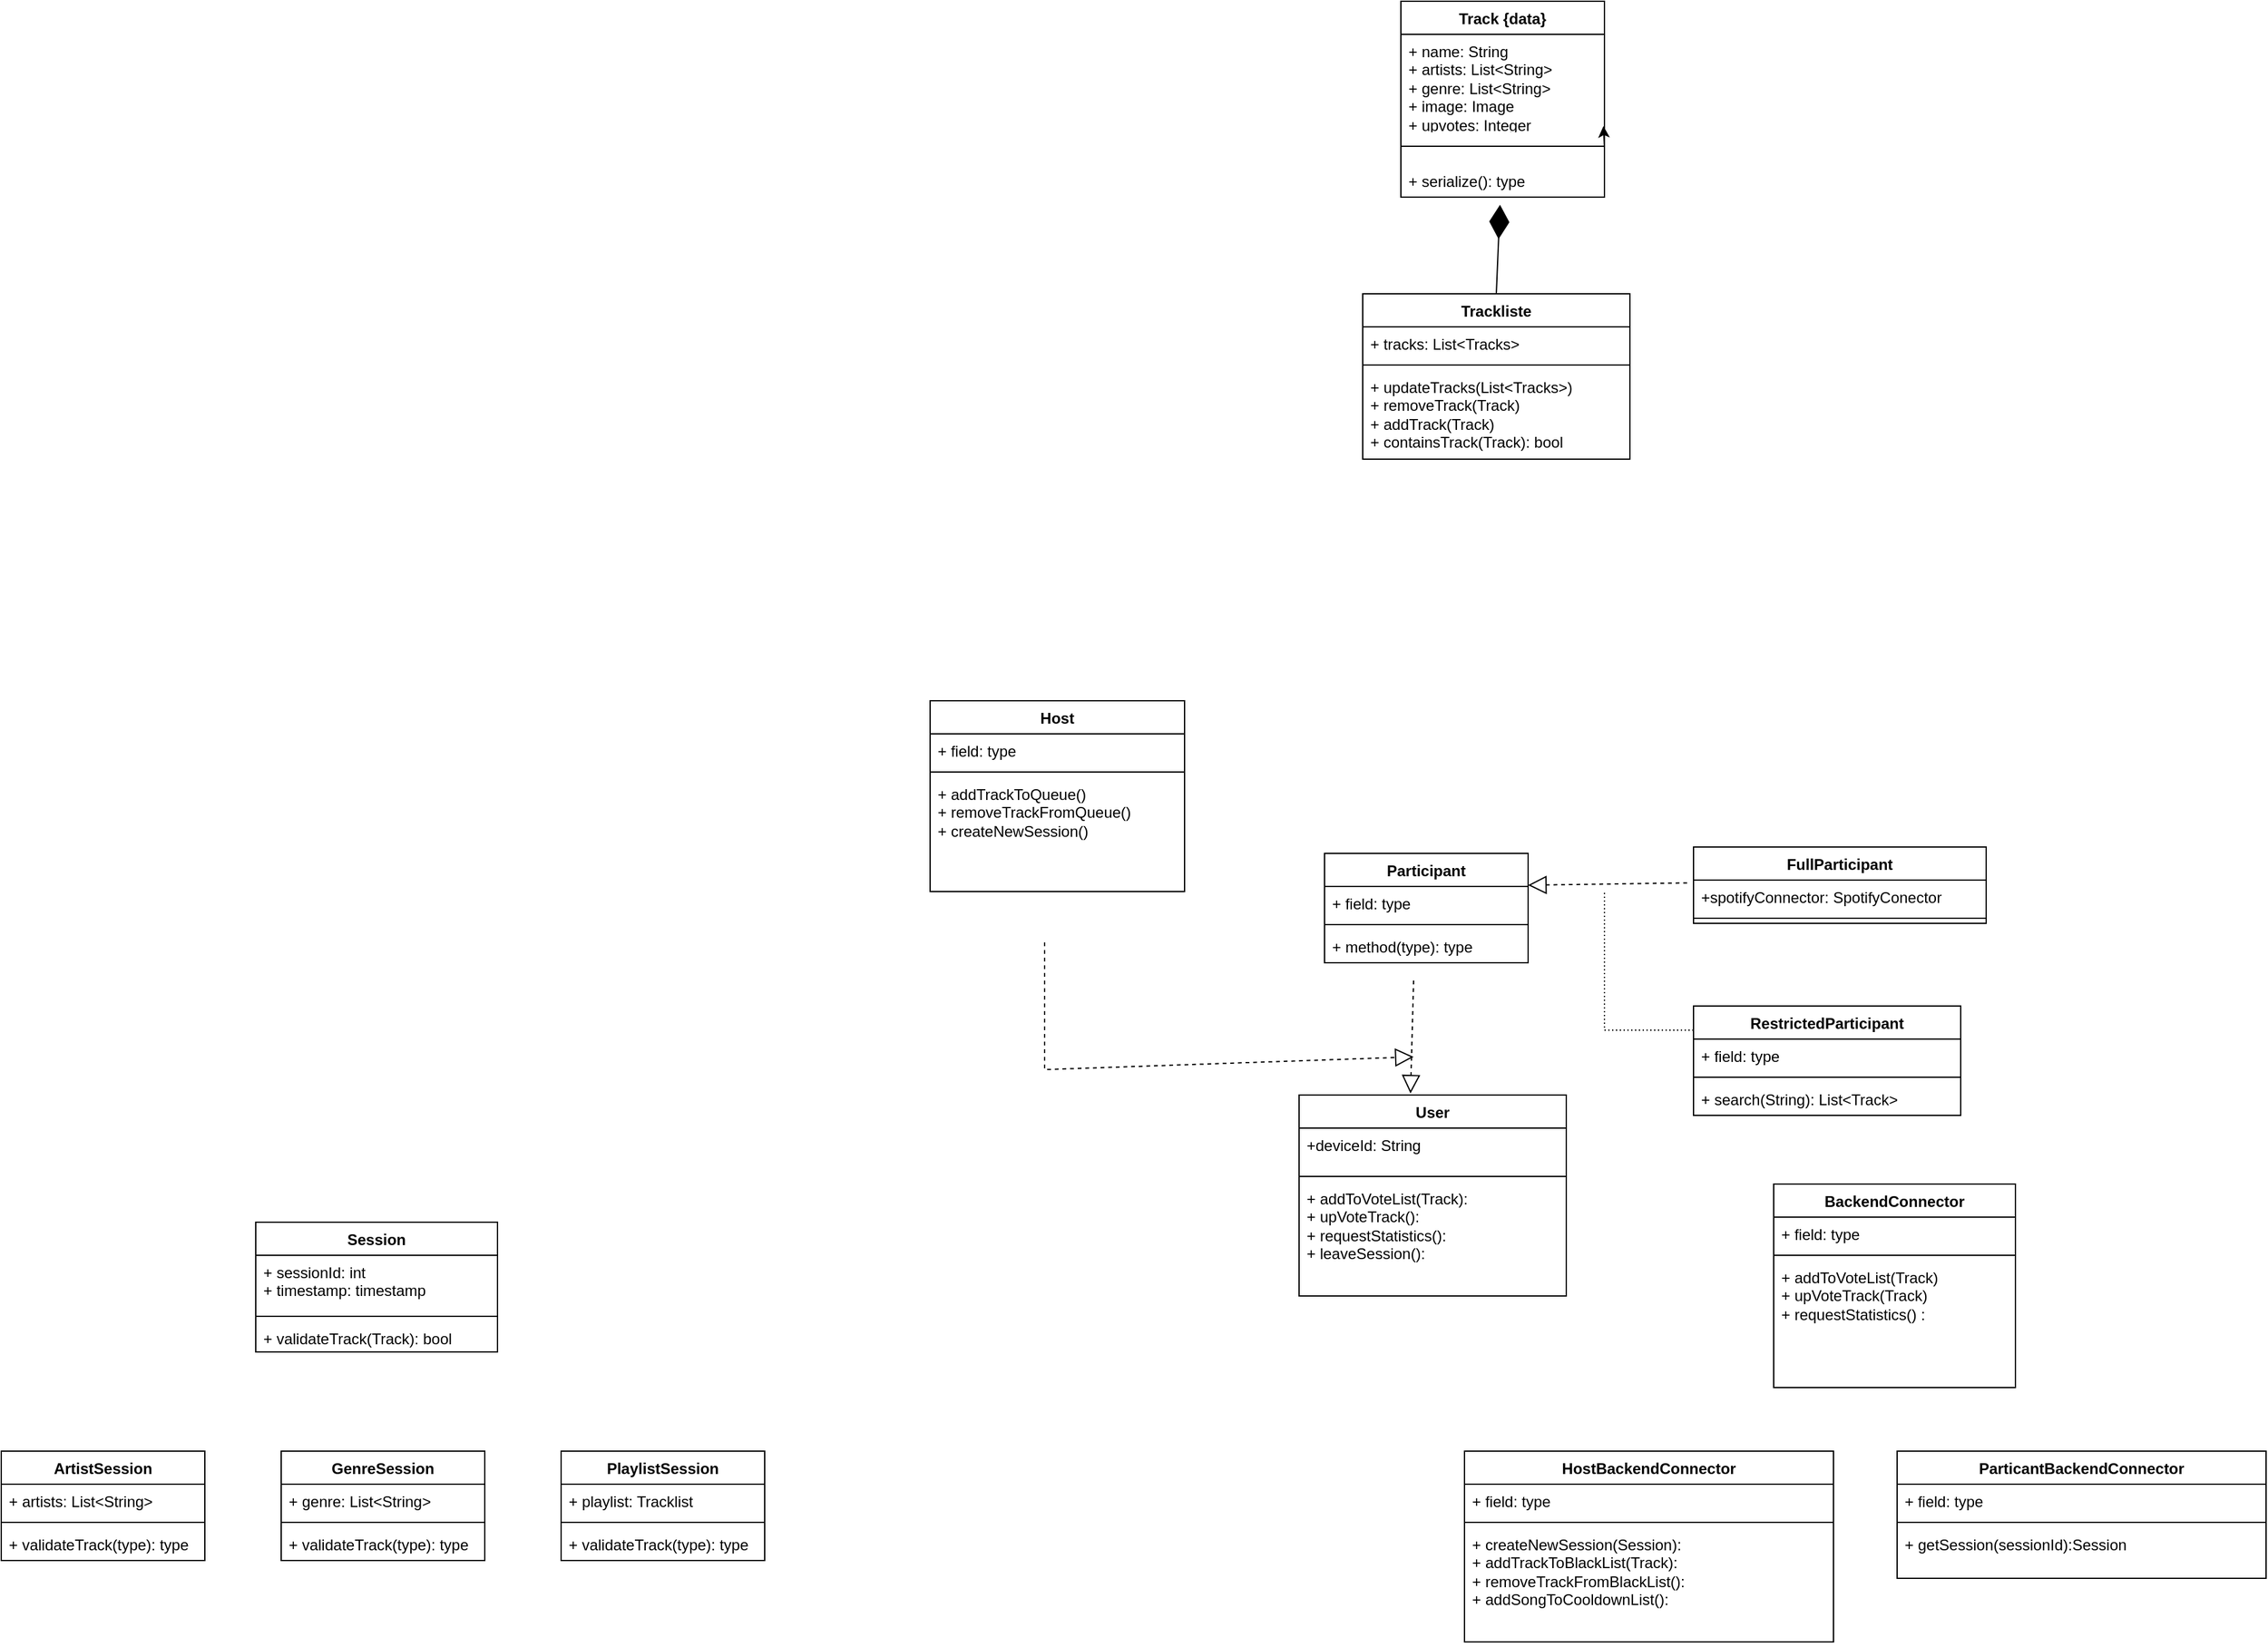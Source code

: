 <mxfile version="22.1.11" type="github">
  <diagram name="Seite-1" id="cwBHMf6WFY8OS25mvuyV">
    <mxGraphModel dx="2259" dy="1493" grid="1" gridSize="10" guides="1" tooltips="1" connect="1" arrows="1" fold="1" page="1" pageScale="1" pageWidth="827" pageHeight="1169" math="0" shadow="0">
      <root>
        <mxCell id="0" />
        <mxCell id="1" parent="0" />
        <mxCell id="21mGU__ByVHopkqidTHc-1" value="Track {data}" style="swimlane;fontStyle=1;align=center;verticalAlign=top;childLayout=stackLayout;horizontal=1;startSize=26;horizontalStack=0;resizeParent=1;resizeParentMax=0;resizeLast=0;collapsible=1;marginBottom=0;whiteSpace=wrap;html=1;" parent="1" vertex="1">
          <mxGeometry x="40" y="-110" width="160" height="154" as="geometry">
            <mxRectangle x="310" y="110" width="100" height="30" as="alternateBounds" />
          </mxGeometry>
        </mxCell>
        <mxCell id="21mGU__ByVHopkqidTHc-2" value="&lt;div&gt;+ name: String&lt;/div&gt;&lt;div&gt;+ artists: List&amp;lt;String&amp;gt;&lt;/div&gt;&lt;div&gt;+ genre: List&amp;lt;String&amp;gt;&lt;/div&gt;&lt;div&gt;+ image: Image&lt;/div&gt;&lt;div&gt;+ upvotes: Integer&lt;br&gt;&lt;/div&gt;&lt;div&gt;&lt;br&gt;&lt;/div&gt;" style="text;strokeColor=none;fillColor=none;align=left;verticalAlign=top;spacingLeft=4;spacingRight=4;overflow=hidden;rotatable=0;points=[[0,0.5],[1,0.5]];portConstraint=eastwest;whiteSpace=wrap;html=1;" parent="21mGU__ByVHopkqidTHc-1" vertex="1">
          <mxGeometry y="26" width="160" height="74" as="geometry" />
        </mxCell>
        <mxCell id="21mGU__ByVHopkqidTHc-3" value="" style="line;strokeWidth=1;fillColor=none;align=left;verticalAlign=middle;spacingTop=-1;spacingLeft=3;spacingRight=3;rotatable=0;labelPosition=right;points=[];portConstraint=eastwest;strokeColor=inherit;" parent="21mGU__ByVHopkqidTHc-1" vertex="1">
          <mxGeometry y="100" width="160" height="28" as="geometry" />
        </mxCell>
        <mxCell id="21mGU__ByVHopkqidTHc-4" value="+ serialize(): type" style="text;strokeColor=none;fillColor=none;align=left;verticalAlign=top;spacingLeft=4;spacingRight=4;overflow=hidden;rotatable=0;points=[[0,0.5],[1,0.5]];portConstraint=eastwest;whiteSpace=wrap;html=1;" parent="21mGU__ByVHopkqidTHc-1" vertex="1">
          <mxGeometry y="128" width="160" height="26" as="geometry" />
        </mxCell>
        <mxCell id="zWyNzxWB-JUxgK_gsZQu-5" style="edgeStyle=orthogonalEdgeStyle;rounded=0;orthogonalLoop=1;jettySize=auto;html=1;exitX=1;exitY=0.75;exitDx=0;exitDy=0;entryX=0.995;entryY=0.975;entryDx=0;entryDy=0;entryPerimeter=0;" parent="21mGU__ByVHopkqidTHc-1" source="21mGU__ByVHopkqidTHc-1" target="21mGU__ByVHopkqidTHc-2" edge="1">
          <mxGeometry relative="1" as="geometry" />
        </mxCell>
        <mxCell id="zWyNzxWB-JUxgK_gsZQu-1" value="Trackliste" style="swimlane;fontStyle=1;align=center;verticalAlign=top;childLayout=stackLayout;horizontal=1;startSize=26;horizontalStack=0;resizeParent=1;resizeParentMax=0;resizeLast=0;collapsible=1;marginBottom=0;whiteSpace=wrap;html=1;" parent="1" vertex="1">
          <mxGeometry x="10" y="120" width="210" height="130" as="geometry" />
        </mxCell>
        <mxCell id="zWyNzxWB-JUxgK_gsZQu-2" value="&lt;div&gt;+ tracks: List&amp;lt;Tracks&amp;gt;&lt;/div&gt;&lt;div&gt;&lt;br&gt;&lt;/div&gt;" style="text;strokeColor=none;fillColor=none;align=left;verticalAlign=top;spacingLeft=4;spacingRight=4;overflow=hidden;rotatable=0;points=[[0,0.5],[1,0.5]];portConstraint=eastwest;whiteSpace=wrap;html=1;" parent="zWyNzxWB-JUxgK_gsZQu-1" vertex="1">
          <mxGeometry y="26" width="210" height="26" as="geometry" />
        </mxCell>
        <mxCell id="zWyNzxWB-JUxgK_gsZQu-3" value="" style="line;strokeWidth=1;fillColor=none;align=left;verticalAlign=middle;spacingTop=-1;spacingLeft=3;spacingRight=3;rotatable=0;labelPosition=right;points=[];portConstraint=eastwest;strokeColor=inherit;" parent="zWyNzxWB-JUxgK_gsZQu-1" vertex="1">
          <mxGeometry y="52" width="210" height="8" as="geometry" />
        </mxCell>
        <mxCell id="zWyNzxWB-JUxgK_gsZQu-4" value="&lt;div&gt;+ updateTracks(List&amp;lt;Tracks&amp;gt;)&lt;/div&gt;&lt;div&gt;+ removeTrack(Track)&lt;/div&gt;&lt;div&gt;+ addTrack(Track)&lt;/div&gt;&lt;div&gt;+ containsTrack(Track): bool&lt;/div&gt;&lt;div&gt;&lt;br&gt;&lt;/div&gt;" style="text;strokeColor=none;fillColor=none;align=left;verticalAlign=top;spacingLeft=4;spacingRight=4;overflow=hidden;rotatable=0;points=[[0,0.5],[1,0.5]];portConstraint=eastwest;whiteSpace=wrap;html=1;" parent="zWyNzxWB-JUxgK_gsZQu-1" vertex="1">
          <mxGeometry y="60" width="210" height="70" as="geometry" />
        </mxCell>
        <mxCell id="zWyNzxWB-JUxgK_gsZQu-23" value="" style="endArrow=diamondThin;endFill=1;endSize=24;html=1;rounded=0;exitX=0.5;exitY=0;exitDx=0;exitDy=0;entryX=0.487;entryY=1.231;entryDx=0;entryDy=0;entryPerimeter=0;" parent="1" source="zWyNzxWB-JUxgK_gsZQu-1" target="21mGU__ByVHopkqidTHc-4" edge="1">
          <mxGeometry width="160" relative="1" as="geometry">
            <mxPoint x="200" y="100" as="sourcePoint" />
            <mxPoint x="370" y="110" as="targetPoint" />
          </mxGeometry>
        </mxCell>
        <mxCell id="zWyNzxWB-JUxgK_gsZQu-103" value="FullParticipant" style="swimlane;fontStyle=1;align=center;verticalAlign=top;childLayout=stackLayout;horizontal=1;startSize=26;horizontalStack=0;resizeParent=1;resizeParentMax=0;resizeLast=0;collapsible=1;marginBottom=0;whiteSpace=wrap;html=1;" parent="1" vertex="1">
          <mxGeometry x="270" y="555" width="230" height="60" as="geometry" />
        </mxCell>
        <mxCell id="zWyNzxWB-JUxgK_gsZQu-104" value="+spotifyConnector: SpotifyConector" style="text;strokeColor=none;fillColor=none;align=left;verticalAlign=top;spacingLeft=4;spacingRight=4;overflow=hidden;rotatable=0;points=[[0,0.5],[1,0.5]];portConstraint=eastwest;whiteSpace=wrap;html=1;" parent="zWyNzxWB-JUxgK_gsZQu-103" vertex="1">
          <mxGeometry y="26" width="230" height="26" as="geometry" />
        </mxCell>
        <mxCell id="zWyNzxWB-JUxgK_gsZQu-105" value="" style="line;strokeWidth=1;fillColor=none;align=left;verticalAlign=middle;spacingTop=-1;spacingLeft=3;spacingRight=3;rotatable=0;labelPosition=right;points=[];portConstraint=eastwest;strokeColor=inherit;" parent="zWyNzxWB-JUxgK_gsZQu-103" vertex="1">
          <mxGeometry y="52" width="230" height="8" as="geometry" />
        </mxCell>
        <mxCell id="zWyNzxWB-JUxgK_gsZQu-107" value="Participant" style="swimlane;fontStyle=1;align=center;verticalAlign=top;childLayout=stackLayout;horizontal=1;startSize=26;horizontalStack=0;resizeParent=1;resizeParentMax=0;resizeLast=0;collapsible=1;marginBottom=0;whiteSpace=wrap;html=1;" parent="1" vertex="1">
          <mxGeometry x="-20" y="560" width="160" height="86" as="geometry" />
        </mxCell>
        <mxCell id="zWyNzxWB-JUxgK_gsZQu-108" value="+ field: type" style="text;strokeColor=none;fillColor=none;align=left;verticalAlign=top;spacingLeft=4;spacingRight=4;overflow=hidden;rotatable=0;points=[[0,0.5],[1,0.5]];portConstraint=eastwest;whiteSpace=wrap;html=1;" parent="zWyNzxWB-JUxgK_gsZQu-107" vertex="1">
          <mxGeometry y="26" width="160" height="26" as="geometry" />
        </mxCell>
        <mxCell id="zWyNzxWB-JUxgK_gsZQu-109" value="" style="line;strokeWidth=1;fillColor=none;align=left;verticalAlign=middle;spacingTop=-1;spacingLeft=3;spacingRight=3;rotatable=0;labelPosition=right;points=[];portConstraint=eastwest;strokeColor=inherit;" parent="zWyNzxWB-JUxgK_gsZQu-107" vertex="1">
          <mxGeometry y="52" width="160" height="8" as="geometry" />
        </mxCell>
        <mxCell id="zWyNzxWB-JUxgK_gsZQu-110" value="+ method(type): type" style="text;strokeColor=none;fillColor=none;align=left;verticalAlign=top;spacingLeft=4;spacingRight=4;overflow=hidden;rotatable=0;points=[[0,0.5],[1,0.5]];portConstraint=eastwest;whiteSpace=wrap;html=1;" parent="zWyNzxWB-JUxgK_gsZQu-107" vertex="1">
          <mxGeometry y="60" width="160" height="26" as="geometry" />
        </mxCell>
        <mxCell id="zWyNzxWB-JUxgK_gsZQu-112" value="User" style="swimlane;fontStyle=1;align=center;verticalAlign=top;childLayout=stackLayout;horizontal=1;startSize=26;horizontalStack=0;resizeParent=1;resizeParentMax=0;resizeLast=0;collapsible=1;marginBottom=0;whiteSpace=wrap;html=1;" parent="1" vertex="1">
          <mxGeometry x="-40" y="750" width="210" height="158" as="geometry" />
        </mxCell>
        <mxCell id="zWyNzxWB-JUxgK_gsZQu-113" value="+deviceId: String " style="text;strokeColor=none;fillColor=none;align=left;verticalAlign=top;spacingLeft=4;spacingRight=4;overflow=hidden;rotatable=0;points=[[0,0.5],[1,0.5]];portConstraint=eastwest;whiteSpace=wrap;html=1;" parent="zWyNzxWB-JUxgK_gsZQu-112" vertex="1">
          <mxGeometry y="26" width="210" height="34" as="geometry" />
        </mxCell>
        <mxCell id="zWyNzxWB-JUxgK_gsZQu-114" value="" style="line;strokeWidth=1;fillColor=none;align=left;verticalAlign=middle;spacingTop=-1;spacingLeft=3;spacingRight=3;rotatable=0;labelPosition=right;points=[];portConstraint=eastwest;strokeColor=inherit;" parent="zWyNzxWB-JUxgK_gsZQu-112" vertex="1">
          <mxGeometry y="60" width="210" height="8" as="geometry" />
        </mxCell>
        <mxCell id="zWyNzxWB-JUxgK_gsZQu-115" value="&lt;div&gt;+ addToVoteList(Track):&lt;/div&gt;&lt;div&gt;+ upVoteTrack():&lt;/div&gt;&lt;div&gt;+ requestStatistics():&lt;/div&gt;+ leaveSession():&lt;br&gt;&lt;div&gt;&lt;br&gt;&lt;/div&gt;&lt;div&gt;&lt;br&gt;&lt;/div&gt;" style="text;strokeColor=none;fillColor=none;align=left;verticalAlign=top;spacingLeft=4;spacingRight=4;overflow=hidden;rotatable=0;points=[[0,0.5],[1,0.5]];portConstraint=eastwest;whiteSpace=wrap;html=1;" parent="zWyNzxWB-JUxgK_gsZQu-112" vertex="1">
          <mxGeometry y="68" width="210" height="90" as="geometry" />
        </mxCell>
        <mxCell id="zWyNzxWB-JUxgK_gsZQu-132" value="" style="endArrow=block;dashed=1;endFill=0;endSize=12;html=1;rounded=0;entryX=0.417;entryY=-0.008;entryDx=0;entryDy=0;entryPerimeter=0;" parent="1" edge="1" target="zWyNzxWB-JUxgK_gsZQu-112">
          <mxGeometry width="160" relative="1" as="geometry">
            <mxPoint x="50" y="660" as="sourcePoint" />
            <mxPoint x="50" y="646" as="targetPoint" />
            <Array as="points" />
          </mxGeometry>
        </mxCell>
        <mxCell id="zWyNzxWB-JUxgK_gsZQu-133" value="" style="endArrow=block;dashed=1;endFill=0;endSize=12;html=1;rounded=0;" parent="1" edge="1">
          <mxGeometry width="160" relative="1" as="geometry">
            <mxPoint x="-240" y="630" as="sourcePoint" />
            <mxPoint x="50" y="720" as="targetPoint" />
            <Array as="points">
              <mxPoint x="-240" y="730" />
            </Array>
          </mxGeometry>
        </mxCell>
        <mxCell id="zWyNzxWB-JUxgK_gsZQu-137" value="" style="endArrow=block;dashed=1;endFill=0;endSize=12;html=1;rounded=0;entryX=1.009;entryY=0.768;entryDx=0;entryDy=0;entryPerimeter=0;exitX=-0.022;exitY=0.47;exitDx=0;exitDy=0;exitPerimeter=0;" parent="1" source="zWyNzxWB-JUxgK_gsZQu-103" edge="1">
          <mxGeometry width="160" relative="1" as="geometry">
            <mxPoint x="238.56" y="589.03" as="sourcePoint" />
            <mxPoint x="140.0" y="584.998" as="targetPoint" />
            <Array as="points" />
          </mxGeometry>
        </mxCell>
        <mxCell id="zWyNzxWB-JUxgK_gsZQu-138" value="" style="endArrow=none;html=1;rounded=0;dashed=1;dashPattern=1 2;" parent="1" edge="1">
          <mxGeometry relative="1" as="geometry">
            <mxPoint x="270" y="699" as="sourcePoint" />
            <mxPoint x="200" y="590" as="targetPoint" />
            <Array as="points">
              <mxPoint x="200" y="699" />
            </Array>
          </mxGeometry>
        </mxCell>
        <mxCell id="zWyNzxWB-JUxgK_gsZQu-149" value="RestrictedParticipant" style="swimlane;fontStyle=1;align=center;verticalAlign=top;childLayout=stackLayout;horizontal=1;startSize=26;horizontalStack=0;resizeParent=1;resizeParentMax=0;resizeLast=0;collapsible=1;marginBottom=0;whiteSpace=wrap;html=1;" parent="1" vertex="1">
          <mxGeometry x="270" y="680" width="210" height="86" as="geometry" />
        </mxCell>
        <mxCell id="zWyNzxWB-JUxgK_gsZQu-150" value="+ field: type" style="text;strokeColor=none;fillColor=none;align=left;verticalAlign=top;spacingLeft=4;spacingRight=4;overflow=hidden;rotatable=0;points=[[0,0.5],[1,0.5]];portConstraint=eastwest;whiteSpace=wrap;html=1;" parent="zWyNzxWB-JUxgK_gsZQu-149" vertex="1">
          <mxGeometry y="26" width="210" height="26" as="geometry" />
        </mxCell>
        <mxCell id="zWyNzxWB-JUxgK_gsZQu-151" value="" style="line;strokeWidth=1;fillColor=none;align=left;verticalAlign=middle;spacingTop=-1;spacingLeft=3;spacingRight=3;rotatable=0;labelPosition=right;points=[];portConstraint=eastwest;strokeColor=inherit;" parent="zWyNzxWB-JUxgK_gsZQu-149" vertex="1">
          <mxGeometry y="52" width="210" height="8" as="geometry" />
        </mxCell>
        <mxCell id="zWyNzxWB-JUxgK_gsZQu-152" value="+ search(String): List&amp;lt;Track&amp;gt;" style="text;strokeColor=none;fillColor=none;align=left;verticalAlign=top;spacingLeft=4;spacingRight=4;overflow=hidden;rotatable=0;points=[[0,0.5],[1,0.5]];portConstraint=eastwest;whiteSpace=wrap;html=1;" parent="zWyNzxWB-JUxgK_gsZQu-149" vertex="1">
          <mxGeometry y="60" width="210" height="26" as="geometry" />
        </mxCell>
        <mxCell id="gZYGGfKpCX65SuJKlULF-5" value="Session" style="swimlane;fontStyle=1;align=center;verticalAlign=top;childLayout=stackLayout;horizontal=1;startSize=26;horizontalStack=0;resizeParent=1;resizeParentMax=0;resizeLast=0;collapsible=1;marginBottom=0;whiteSpace=wrap;html=1;" vertex="1" parent="1">
          <mxGeometry x="-860" y="850" width="190" height="102" as="geometry" />
        </mxCell>
        <mxCell id="gZYGGfKpCX65SuJKlULF-6" value="&lt;div&gt;+ sessionId: int&lt;/div&gt;&lt;div&gt;+ timestamp: timestamp&lt;br&gt;&lt;/div&gt;" style="text;strokeColor=none;fillColor=none;align=left;verticalAlign=top;spacingLeft=4;spacingRight=4;overflow=hidden;rotatable=0;points=[[0,0.5],[1,0.5]];portConstraint=eastwest;whiteSpace=wrap;html=1;" vertex="1" parent="gZYGGfKpCX65SuJKlULF-5">
          <mxGeometry y="26" width="190" height="44" as="geometry" />
        </mxCell>
        <mxCell id="gZYGGfKpCX65SuJKlULF-7" value="" style="line;strokeWidth=1;fillColor=none;align=left;verticalAlign=middle;spacingTop=-1;spacingLeft=3;spacingRight=3;rotatable=0;labelPosition=right;points=[];portConstraint=eastwest;strokeColor=inherit;" vertex="1" parent="gZYGGfKpCX65SuJKlULF-5">
          <mxGeometry y="70" width="190" height="8" as="geometry" />
        </mxCell>
        <mxCell id="gZYGGfKpCX65SuJKlULF-8" value="+ validateTrack(Track): bool" style="text;strokeColor=none;fillColor=none;align=left;verticalAlign=top;spacingLeft=4;spacingRight=4;overflow=hidden;rotatable=0;points=[[0,0.5],[1,0.5]];portConstraint=eastwest;whiteSpace=wrap;html=1;" vertex="1" parent="gZYGGfKpCX65SuJKlULF-5">
          <mxGeometry y="78" width="190" height="24" as="geometry" />
        </mxCell>
        <mxCell id="gZYGGfKpCX65SuJKlULF-9" value="ArtistSession" style="swimlane;fontStyle=1;align=center;verticalAlign=top;childLayout=stackLayout;horizontal=1;startSize=26;horizontalStack=0;resizeParent=1;resizeParentMax=0;resizeLast=0;collapsible=1;marginBottom=0;whiteSpace=wrap;html=1;" vertex="1" parent="1">
          <mxGeometry x="-1060" y="1030" width="160" height="86" as="geometry" />
        </mxCell>
        <mxCell id="gZYGGfKpCX65SuJKlULF-10" value="+ artists: List&amp;lt;String&amp;gt;" style="text;strokeColor=none;fillColor=none;align=left;verticalAlign=top;spacingLeft=4;spacingRight=4;overflow=hidden;rotatable=0;points=[[0,0.5],[1,0.5]];portConstraint=eastwest;whiteSpace=wrap;html=1;" vertex="1" parent="gZYGGfKpCX65SuJKlULF-9">
          <mxGeometry y="26" width="160" height="26" as="geometry" />
        </mxCell>
        <mxCell id="gZYGGfKpCX65SuJKlULF-11" value="" style="line;strokeWidth=1;fillColor=none;align=left;verticalAlign=middle;spacingTop=-1;spacingLeft=3;spacingRight=3;rotatable=0;labelPosition=right;points=[];portConstraint=eastwest;strokeColor=inherit;" vertex="1" parent="gZYGGfKpCX65SuJKlULF-9">
          <mxGeometry y="52" width="160" height="8" as="geometry" />
        </mxCell>
        <mxCell id="gZYGGfKpCX65SuJKlULF-12" value="+ validateTrack(type): type" style="text;strokeColor=none;fillColor=none;align=left;verticalAlign=top;spacingLeft=4;spacingRight=4;overflow=hidden;rotatable=0;points=[[0,0.5],[1,0.5]];portConstraint=eastwest;whiteSpace=wrap;html=1;" vertex="1" parent="gZYGGfKpCX65SuJKlULF-9">
          <mxGeometry y="60" width="160" height="26" as="geometry" />
        </mxCell>
        <mxCell id="gZYGGfKpCX65SuJKlULF-13" value="GenreSession" style="swimlane;fontStyle=1;align=center;verticalAlign=top;childLayout=stackLayout;horizontal=1;startSize=26;horizontalStack=0;resizeParent=1;resizeParentMax=0;resizeLast=0;collapsible=1;marginBottom=0;whiteSpace=wrap;html=1;" vertex="1" parent="1">
          <mxGeometry x="-840" y="1030" width="160" height="86" as="geometry" />
        </mxCell>
        <mxCell id="gZYGGfKpCX65SuJKlULF-14" value="+ genre: List&amp;lt;String&amp;gt;" style="text;strokeColor=none;fillColor=none;align=left;verticalAlign=top;spacingLeft=4;spacingRight=4;overflow=hidden;rotatable=0;points=[[0,0.5],[1,0.5]];portConstraint=eastwest;whiteSpace=wrap;html=1;" vertex="1" parent="gZYGGfKpCX65SuJKlULF-13">
          <mxGeometry y="26" width="160" height="26" as="geometry" />
        </mxCell>
        <mxCell id="gZYGGfKpCX65SuJKlULF-15" value="" style="line;strokeWidth=1;fillColor=none;align=left;verticalAlign=middle;spacingTop=-1;spacingLeft=3;spacingRight=3;rotatable=0;labelPosition=right;points=[];portConstraint=eastwest;strokeColor=inherit;" vertex="1" parent="gZYGGfKpCX65SuJKlULF-13">
          <mxGeometry y="52" width="160" height="8" as="geometry" />
        </mxCell>
        <mxCell id="gZYGGfKpCX65SuJKlULF-16" value="+ validateTrack(type): type" style="text;strokeColor=none;fillColor=none;align=left;verticalAlign=top;spacingLeft=4;spacingRight=4;overflow=hidden;rotatable=0;points=[[0,0.5],[1,0.5]];portConstraint=eastwest;whiteSpace=wrap;html=1;" vertex="1" parent="gZYGGfKpCX65SuJKlULF-13">
          <mxGeometry y="60" width="160" height="26" as="geometry" />
        </mxCell>
        <mxCell id="gZYGGfKpCX65SuJKlULF-17" value="PlaylistSession" style="swimlane;fontStyle=1;align=center;verticalAlign=top;childLayout=stackLayout;horizontal=1;startSize=26;horizontalStack=0;resizeParent=1;resizeParentMax=0;resizeLast=0;collapsible=1;marginBottom=0;whiteSpace=wrap;html=1;" vertex="1" parent="1">
          <mxGeometry x="-620" y="1030" width="160" height="86" as="geometry" />
        </mxCell>
        <mxCell id="gZYGGfKpCX65SuJKlULF-18" value="+ playlist: Tracklist" style="text;strokeColor=none;fillColor=none;align=left;verticalAlign=top;spacingLeft=4;spacingRight=4;overflow=hidden;rotatable=0;points=[[0,0.5],[1,0.5]];portConstraint=eastwest;whiteSpace=wrap;html=1;" vertex="1" parent="gZYGGfKpCX65SuJKlULF-17">
          <mxGeometry y="26" width="160" height="26" as="geometry" />
        </mxCell>
        <mxCell id="gZYGGfKpCX65SuJKlULF-19" value="" style="line;strokeWidth=1;fillColor=none;align=left;verticalAlign=middle;spacingTop=-1;spacingLeft=3;spacingRight=3;rotatable=0;labelPosition=right;points=[];portConstraint=eastwest;strokeColor=inherit;" vertex="1" parent="gZYGGfKpCX65SuJKlULF-17">
          <mxGeometry y="52" width="160" height="8" as="geometry" />
        </mxCell>
        <mxCell id="gZYGGfKpCX65SuJKlULF-20" value="+ validateTrack(type): type" style="text;strokeColor=none;fillColor=none;align=left;verticalAlign=top;spacingLeft=4;spacingRight=4;overflow=hidden;rotatable=0;points=[[0,0.5],[1,0.5]];portConstraint=eastwest;whiteSpace=wrap;html=1;" vertex="1" parent="gZYGGfKpCX65SuJKlULF-17">
          <mxGeometry y="60" width="160" height="26" as="geometry" />
        </mxCell>
        <mxCell id="gZYGGfKpCX65SuJKlULF-21" value="BackendConnector" style="swimlane;fontStyle=1;align=center;verticalAlign=top;childLayout=stackLayout;horizontal=1;startSize=26;horizontalStack=0;resizeParent=1;resizeParentMax=0;resizeLast=0;collapsible=1;marginBottom=0;whiteSpace=wrap;html=1;" vertex="1" parent="1">
          <mxGeometry x="333" y="820" width="190" height="160" as="geometry" />
        </mxCell>
        <mxCell id="gZYGGfKpCX65SuJKlULF-22" value="+ field: type" style="text;strokeColor=none;fillColor=none;align=left;verticalAlign=top;spacingLeft=4;spacingRight=4;overflow=hidden;rotatable=0;points=[[0,0.5],[1,0.5]];portConstraint=eastwest;whiteSpace=wrap;html=1;" vertex="1" parent="gZYGGfKpCX65SuJKlULF-21">
          <mxGeometry y="26" width="190" height="26" as="geometry" />
        </mxCell>
        <mxCell id="gZYGGfKpCX65SuJKlULF-23" value="" style="line;strokeWidth=1;fillColor=none;align=left;verticalAlign=middle;spacingTop=-1;spacingLeft=3;spacingRight=3;rotatable=0;labelPosition=right;points=[];portConstraint=eastwest;strokeColor=inherit;" vertex="1" parent="gZYGGfKpCX65SuJKlULF-21">
          <mxGeometry y="52" width="190" height="8" as="geometry" />
        </mxCell>
        <mxCell id="gZYGGfKpCX65SuJKlULF-24" value="&lt;div&gt;+ addToVoteList(Track)&lt;/div&gt;&lt;div&gt;+ upVoteTrack(Track)&lt;br&gt;&lt;/div&gt;&lt;div&gt;+ requestStatistics() :&lt;br&gt;&lt;/div&gt;" style="text;strokeColor=none;fillColor=none;align=left;verticalAlign=top;spacingLeft=4;spacingRight=4;overflow=hidden;rotatable=0;points=[[0,0.5],[1,0.5]];portConstraint=eastwest;whiteSpace=wrap;html=1;" vertex="1" parent="gZYGGfKpCX65SuJKlULF-21">
          <mxGeometry y="60" width="190" height="100" as="geometry" />
        </mxCell>
        <mxCell id="gZYGGfKpCX65SuJKlULF-25" value="Host" style="swimlane;fontStyle=1;align=center;verticalAlign=top;childLayout=stackLayout;horizontal=1;startSize=26;horizontalStack=0;resizeParent=1;resizeParentMax=0;resizeLast=0;collapsible=1;marginBottom=0;whiteSpace=wrap;html=1;" vertex="1" parent="1">
          <mxGeometry x="-330" y="440" width="200" height="150" as="geometry" />
        </mxCell>
        <mxCell id="gZYGGfKpCX65SuJKlULF-26" value="+ field: type" style="text;strokeColor=none;fillColor=none;align=left;verticalAlign=top;spacingLeft=4;spacingRight=4;overflow=hidden;rotatable=0;points=[[0,0.5],[1,0.5]];portConstraint=eastwest;whiteSpace=wrap;html=1;" vertex="1" parent="gZYGGfKpCX65SuJKlULF-25">
          <mxGeometry y="26" width="200" height="26" as="geometry" />
        </mxCell>
        <mxCell id="gZYGGfKpCX65SuJKlULF-27" value="" style="line;strokeWidth=1;fillColor=none;align=left;verticalAlign=middle;spacingTop=-1;spacingLeft=3;spacingRight=3;rotatable=0;labelPosition=right;points=[];portConstraint=eastwest;strokeColor=inherit;" vertex="1" parent="gZYGGfKpCX65SuJKlULF-25">
          <mxGeometry y="52" width="200" height="8" as="geometry" />
        </mxCell>
        <mxCell id="gZYGGfKpCX65SuJKlULF-28" value="&lt;div&gt;+ addTrackToQueue()&lt;/div&gt;&lt;div&gt;+ removeTrackFromQueue()&lt;br&gt;&lt;/div&gt;&lt;div&gt;+ createNewSession()&lt;/div&gt;&lt;div&gt;&lt;br&gt;&lt;/div&gt;" style="text;strokeColor=none;fillColor=none;align=left;verticalAlign=top;spacingLeft=4;spacingRight=4;overflow=hidden;rotatable=0;points=[[0,0.5],[1,0.5]];portConstraint=eastwest;whiteSpace=wrap;html=1;" vertex="1" parent="gZYGGfKpCX65SuJKlULF-25">
          <mxGeometry y="60" width="200" height="90" as="geometry" />
        </mxCell>
        <mxCell id="gZYGGfKpCX65SuJKlULF-29" value="HostBackendConnector" style="swimlane;fontStyle=1;align=center;verticalAlign=top;childLayout=stackLayout;horizontal=1;startSize=26;horizontalStack=0;resizeParent=1;resizeParentMax=0;resizeLast=0;collapsible=1;marginBottom=0;whiteSpace=wrap;html=1;" vertex="1" parent="1">
          <mxGeometry x="90" y="1030" width="290" height="150" as="geometry" />
        </mxCell>
        <mxCell id="gZYGGfKpCX65SuJKlULF-30" value="+ field: type" style="text;strokeColor=none;fillColor=none;align=left;verticalAlign=top;spacingLeft=4;spacingRight=4;overflow=hidden;rotatable=0;points=[[0,0.5],[1,0.5]];portConstraint=eastwest;whiteSpace=wrap;html=1;" vertex="1" parent="gZYGGfKpCX65SuJKlULF-29">
          <mxGeometry y="26" width="290" height="26" as="geometry" />
        </mxCell>
        <mxCell id="gZYGGfKpCX65SuJKlULF-31" value="" style="line;strokeWidth=1;fillColor=none;align=left;verticalAlign=middle;spacingTop=-1;spacingLeft=3;spacingRight=3;rotatable=0;labelPosition=right;points=[];portConstraint=eastwest;strokeColor=inherit;" vertex="1" parent="gZYGGfKpCX65SuJKlULF-29">
          <mxGeometry y="52" width="290" height="8" as="geometry" />
        </mxCell>
        <mxCell id="gZYGGfKpCX65SuJKlULF-32" value="&lt;div&gt;+ createNewSession(Session):&lt;/div&gt;&lt;div&gt;+ addTrackToBlackList(Track):&lt;br&gt;+ removeTrackFromBlackList():&lt;/div&gt;&lt;div&gt;+ addSongToCooldownList(): &lt;br&gt;&lt;/div&gt;" style="text;strokeColor=none;fillColor=none;align=left;verticalAlign=top;spacingLeft=4;spacingRight=4;overflow=hidden;rotatable=0;points=[[0,0.5],[1,0.5]];portConstraint=eastwest;whiteSpace=wrap;html=1;" vertex="1" parent="gZYGGfKpCX65SuJKlULF-29">
          <mxGeometry y="60" width="290" height="90" as="geometry" />
        </mxCell>
        <mxCell id="gZYGGfKpCX65SuJKlULF-36" value="ParticantBackendConnector" style="swimlane;fontStyle=1;align=center;verticalAlign=top;childLayout=stackLayout;horizontal=1;startSize=26;horizontalStack=0;resizeParent=1;resizeParentMax=0;resizeLast=0;collapsible=1;marginBottom=0;whiteSpace=wrap;html=1;" vertex="1" parent="1">
          <mxGeometry x="430" y="1030" width="290" height="100" as="geometry" />
        </mxCell>
        <mxCell id="gZYGGfKpCX65SuJKlULF-37" value="+ field: type" style="text;strokeColor=none;fillColor=none;align=left;verticalAlign=top;spacingLeft=4;spacingRight=4;overflow=hidden;rotatable=0;points=[[0,0.5],[1,0.5]];portConstraint=eastwest;whiteSpace=wrap;html=1;" vertex="1" parent="gZYGGfKpCX65SuJKlULF-36">
          <mxGeometry y="26" width="290" height="26" as="geometry" />
        </mxCell>
        <mxCell id="gZYGGfKpCX65SuJKlULF-38" value="" style="line;strokeWidth=1;fillColor=none;align=left;verticalAlign=middle;spacingTop=-1;spacingLeft=3;spacingRight=3;rotatable=0;labelPosition=right;points=[];portConstraint=eastwest;strokeColor=inherit;" vertex="1" parent="gZYGGfKpCX65SuJKlULF-36">
          <mxGeometry y="52" width="290" height="8" as="geometry" />
        </mxCell>
        <mxCell id="gZYGGfKpCX65SuJKlULF-39" value="+ getSession(sessionId):Session" style="text;strokeColor=none;fillColor=none;align=left;verticalAlign=top;spacingLeft=4;spacingRight=4;overflow=hidden;rotatable=0;points=[[0,0.5],[1,0.5]];portConstraint=eastwest;whiteSpace=wrap;html=1;" vertex="1" parent="gZYGGfKpCX65SuJKlULF-36">
          <mxGeometry y="60" width="290" height="40" as="geometry" />
        </mxCell>
      </root>
    </mxGraphModel>
  </diagram>
</mxfile>
